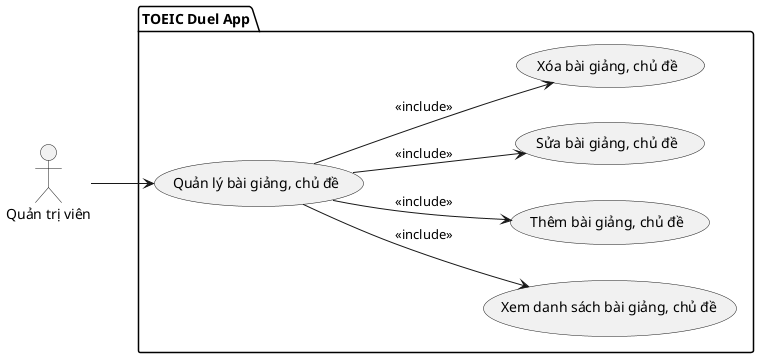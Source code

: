 @startuml
skinparam monochrome true
left to right direction

actor "Quản trị viên" as Admin

package "TOEIC Duel App" {
  usecase "Quản lý bài giảng, chủ đề" as UC_ManageLectures
  usecase "Xem danh sách bài giảng, chủ đề" as UC_ViewLectures
  usecase "Thêm bài giảng, chủ đề" as UC_AddLecture
  usecase "Sửa bài giảng, chủ đề" as UC_EditLecture
  usecase "Xóa bài giảng, chủ đề" as UC_DeleteLecture

  UC_ManageLectures --> UC_ViewLectures : <<include>>
  UC_ManageLectures --> UC_AddLecture : <<include>>
  UC_ManageLectures --> UC_EditLecture : <<include>>
  UC_ManageLectures -down-> UC_DeleteLecture : <<include>>
}

Admin --> UC_ManageLectures

@enduml 